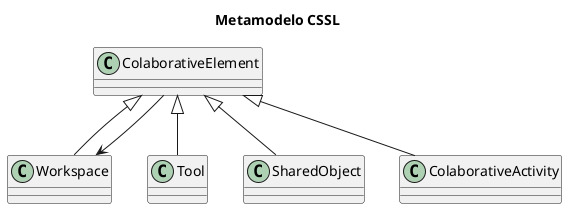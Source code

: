 @startuml metamodelo_cssl
'skinparam monochrome reverse
title "Metamodelo CSSL"

class ColaborativeElement
class Workspace
class Tool
class SharedObject
class ColaborativeActivity

ColaborativeElement <|-- Workspace
ColaborativeElement <|-- Tool
ColaborativeElement <|-- SharedObject
ColaborativeElement <|-- ColaborativeActivity

ColaborativeElement --> Workspace

@enduml

@startuml
allowmixing

skinparam object {
    BackgroundColor #White
    BorderColor #Blue
    BorderStyle dashed
}

object "<&star>Presenci" as pres {
    --
    <&cog>(blancas)Mesa->in
}

rectangle jugar #Gray

() "<&star>Mesa" as mesa #Orange
() "<&star>Expectador" as expectador #LightBlue
() "<&star>Juez" as juez #LightBlue
() "<&star>Blancas" as blancas #LightBlue
() "<&star>Negras" as negras #LightBlue

jugar -r[#Orange]-> mesa
jugar "0" -u[#Blue]-> "10" expectador
jugar "1" -u[#Blue]-> "1" juez
jugar "1" -d[#Blue]-> "1" blancas
jugar "1" -l[#Blue]-> "1" negras

pres -[#Orange]-> mesa

@enduml